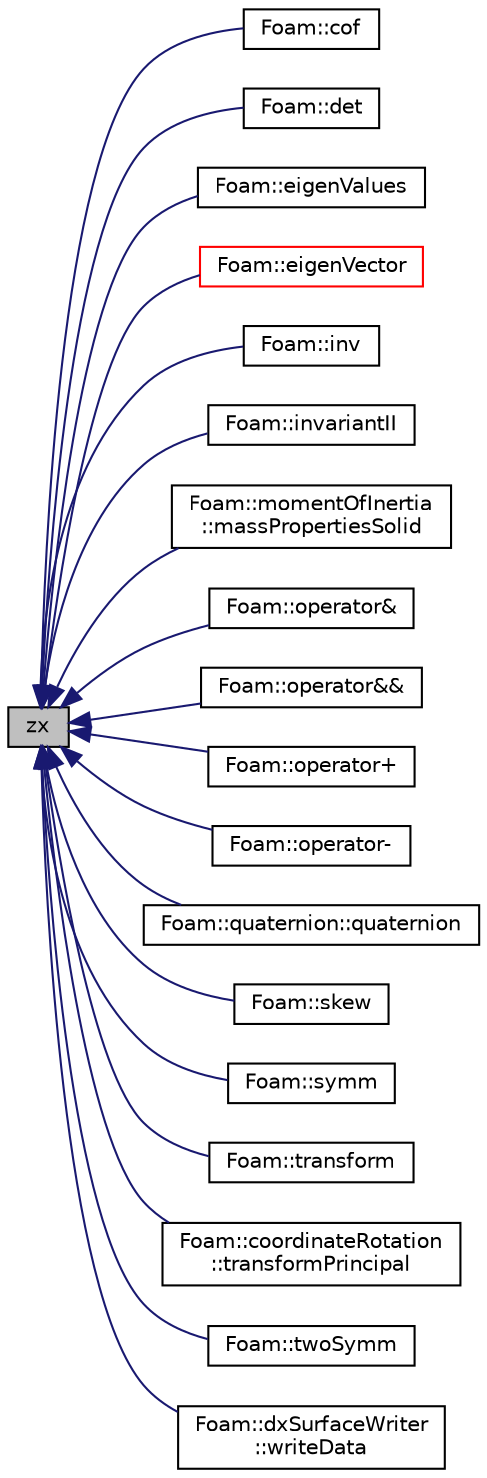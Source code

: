digraph "zx"
{
  bgcolor="transparent";
  edge [fontname="Helvetica",fontsize="10",labelfontname="Helvetica",labelfontsize="10"];
  node [fontname="Helvetica",fontsize="10",shape=record];
  rankdir="LR";
  Node1 [label="zx",height=0.2,width=0.4,color="black", fillcolor="grey75", style="filled", fontcolor="black"];
  Node1 -> Node2 [dir="back",color="midnightblue",fontsize="10",style="solid",fontname="Helvetica"];
  Node2 [label="Foam::cof",height=0.2,width=0.4,color="black",URL="$a10725.html#ad125526a422e2bd9c6e5c5f4a317af26",tooltip="Return the cofactor tensor of a tensor. "];
  Node1 -> Node3 [dir="back",color="midnightblue",fontsize="10",style="solid",fontname="Helvetica"];
  Node3 [label="Foam::det",height=0.2,width=0.4,color="black",URL="$a10725.html#a1d843934098e732c7ab3f36774a0abc9",tooltip="Return the determinant of a tensor. "];
  Node1 -> Node4 [dir="back",color="midnightblue",fontsize="10",style="solid",fontname="Helvetica"];
  Node4 [label="Foam::eigenValues",height=0.2,width=0.4,color="black",URL="$a10725.html#a439ae805cc773abe7c94178cce4f5ba3"];
  Node1 -> Node5 [dir="back",color="midnightblue",fontsize="10",style="solid",fontname="Helvetica"];
  Node5 [label="Foam::eigenVector",height=0.2,width=0.4,color="red",URL="$a10725.html#aed8ccde72af25f41d76277dffa26abad"];
  Node1 -> Node6 [dir="back",color="midnightblue",fontsize="10",style="solid",fontname="Helvetica"];
  Node6 [label="Foam::inv",height=0.2,width=0.4,color="black",URL="$a10725.html#a185b4212d0617ccfaa1efdff22eadf64",tooltip="Return the inverse of a tensor given the determinant. "];
  Node1 -> Node7 [dir="back",color="midnightblue",fontsize="10",style="solid",fontname="Helvetica"];
  Node7 [label="Foam::invariantII",height=0.2,width=0.4,color="black",URL="$a10725.html#a98d83dc4e3c2ffaf3b1d62c5802a0c4d",tooltip="Return the 2nd invariant of a tensor. "];
  Node1 -> Node8 [dir="back",color="midnightblue",fontsize="10",style="solid",fontname="Helvetica"];
  Node8 [label="Foam::momentOfInertia\l::massPropertiesSolid",height=0.2,width=0.4,color="black",URL="$a01523.html#ac948fad3ba413d57d196458b12848db1"];
  Node1 -> Node9 [dir="back",color="midnightblue",fontsize="10",style="solid",fontname="Helvetica"];
  Node9 [label="Foam::operator&",height=0.2,width=0.4,color="black",URL="$a10725.html#a52c4fbc41e8b1403cb438a86b82793fa",tooltip="Inner-product between a diagonal tensor and a tensor. "];
  Node1 -> Node10 [dir="back",color="midnightblue",fontsize="10",style="solid",fontname="Helvetica"];
  Node10 [label="Foam::operator&&",height=0.2,width=0.4,color="black",URL="$a10725.html#a0ee00026139fbccfa393a13788960b75",tooltip="Double-dot-product between a symmetric tensor and a tensor. "];
  Node1 -> Node11 [dir="back",color="midnightblue",fontsize="10",style="solid",fontname="Helvetica"];
  Node11 [label="Foam::operator+",height=0.2,width=0.4,color="black",URL="$a10725.html#afd3ddb9840be2a7ca902615359e3283e"];
  Node1 -> Node12 [dir="back",color="midnightblue",fontsize="10",style="solid",fontname="Helvetica"];
  Node12 [label="Foam::operator-",height=0.2,width=0.4,color="black",URL="$a10725.html#a2c7fb7bc3807efdfd0a5456730bc84fc"];
  Node1 -> Node13 [dir="back",color="midnightblue",fontsize="10",style="solid",fontname="Helvetica"];
  Node13 [label="Foam::quaternion::quaternion",height=0.2,width=0.4,color="black",URL="$a02051.html#ac16a816cff3e72c4375a6602b025d5ed",tooltip="Construct a quaternion from a rotation tensor. "];
  Node1 -> Node14 [dir="back",color="midnightblue",fontsize="10",style="solid",fontname="Helvetica"];
  Node14 [label="Foam::skew",height=0.2,width=0.4,color="black",URL="$a10725.html#a8d07a2155a82c401a120a0f2ae2d1440",tooltip="Return the skew-symmetric part of a tensor. "];
  Node1 -> Node15 [dir="back",color="midnightblue",fontsize="10",style="solid",fontname="Helvetica"];
  Node15 [label="Foam::symm",height=0.2,width=0.4,color="black",URL="$a10725.html#a247f64ca032aa6fa7a54701f5785db53",tooltip="Return the symmetric part of a tensor. "];
  Node1 -> Node16 [dir="back",color="midnightblue",fontsize="10",style="solid",fontname="Helvetica"];
  Node16 [label="Foam::transform",height=0.2,width=0.4,color="black",URL="$a10725.html#a2398526b38a4e70fd5c67cbfd9139fc0"];
  Node1 -> Node17 [dir="back",color="midnightblue",fontsize="10",style="solid",fontname="Helvetica"];
  Node17 [label="Foam::coordinateRotation\l::transformPrincipal",height=0.2,width=0.4,color="black",URL="$a00404.html#a241ca7c5ec67a9cd7c100e28024c3e0d",tooltip="Transform principal. "];
  Node1 -> Node18 [dir="back",color="midnightblue",fontsize="10",style="solid",fontname="Helvetica"];
  Node18 [label="Foam::twoSymm",height=0.2,width=0.4,color="black",URL="$a10725.html#a1f61956bd0d628e84789584e7564ac59",tooltip="Return twice the symmetric part of a tensor. "];
  Node1 -> Node19 [dir="back",color="midnightblue",fontsize="10",style="solid",fontname="Helvetica"];
  Node19 [label="Foam::dxSurfaceWriter\l::writeData",height=0.2,width=0.4,color="black",URL="$a00593.html#af3b96bf02d1b0925c325805a3b29ccfa"];
}
